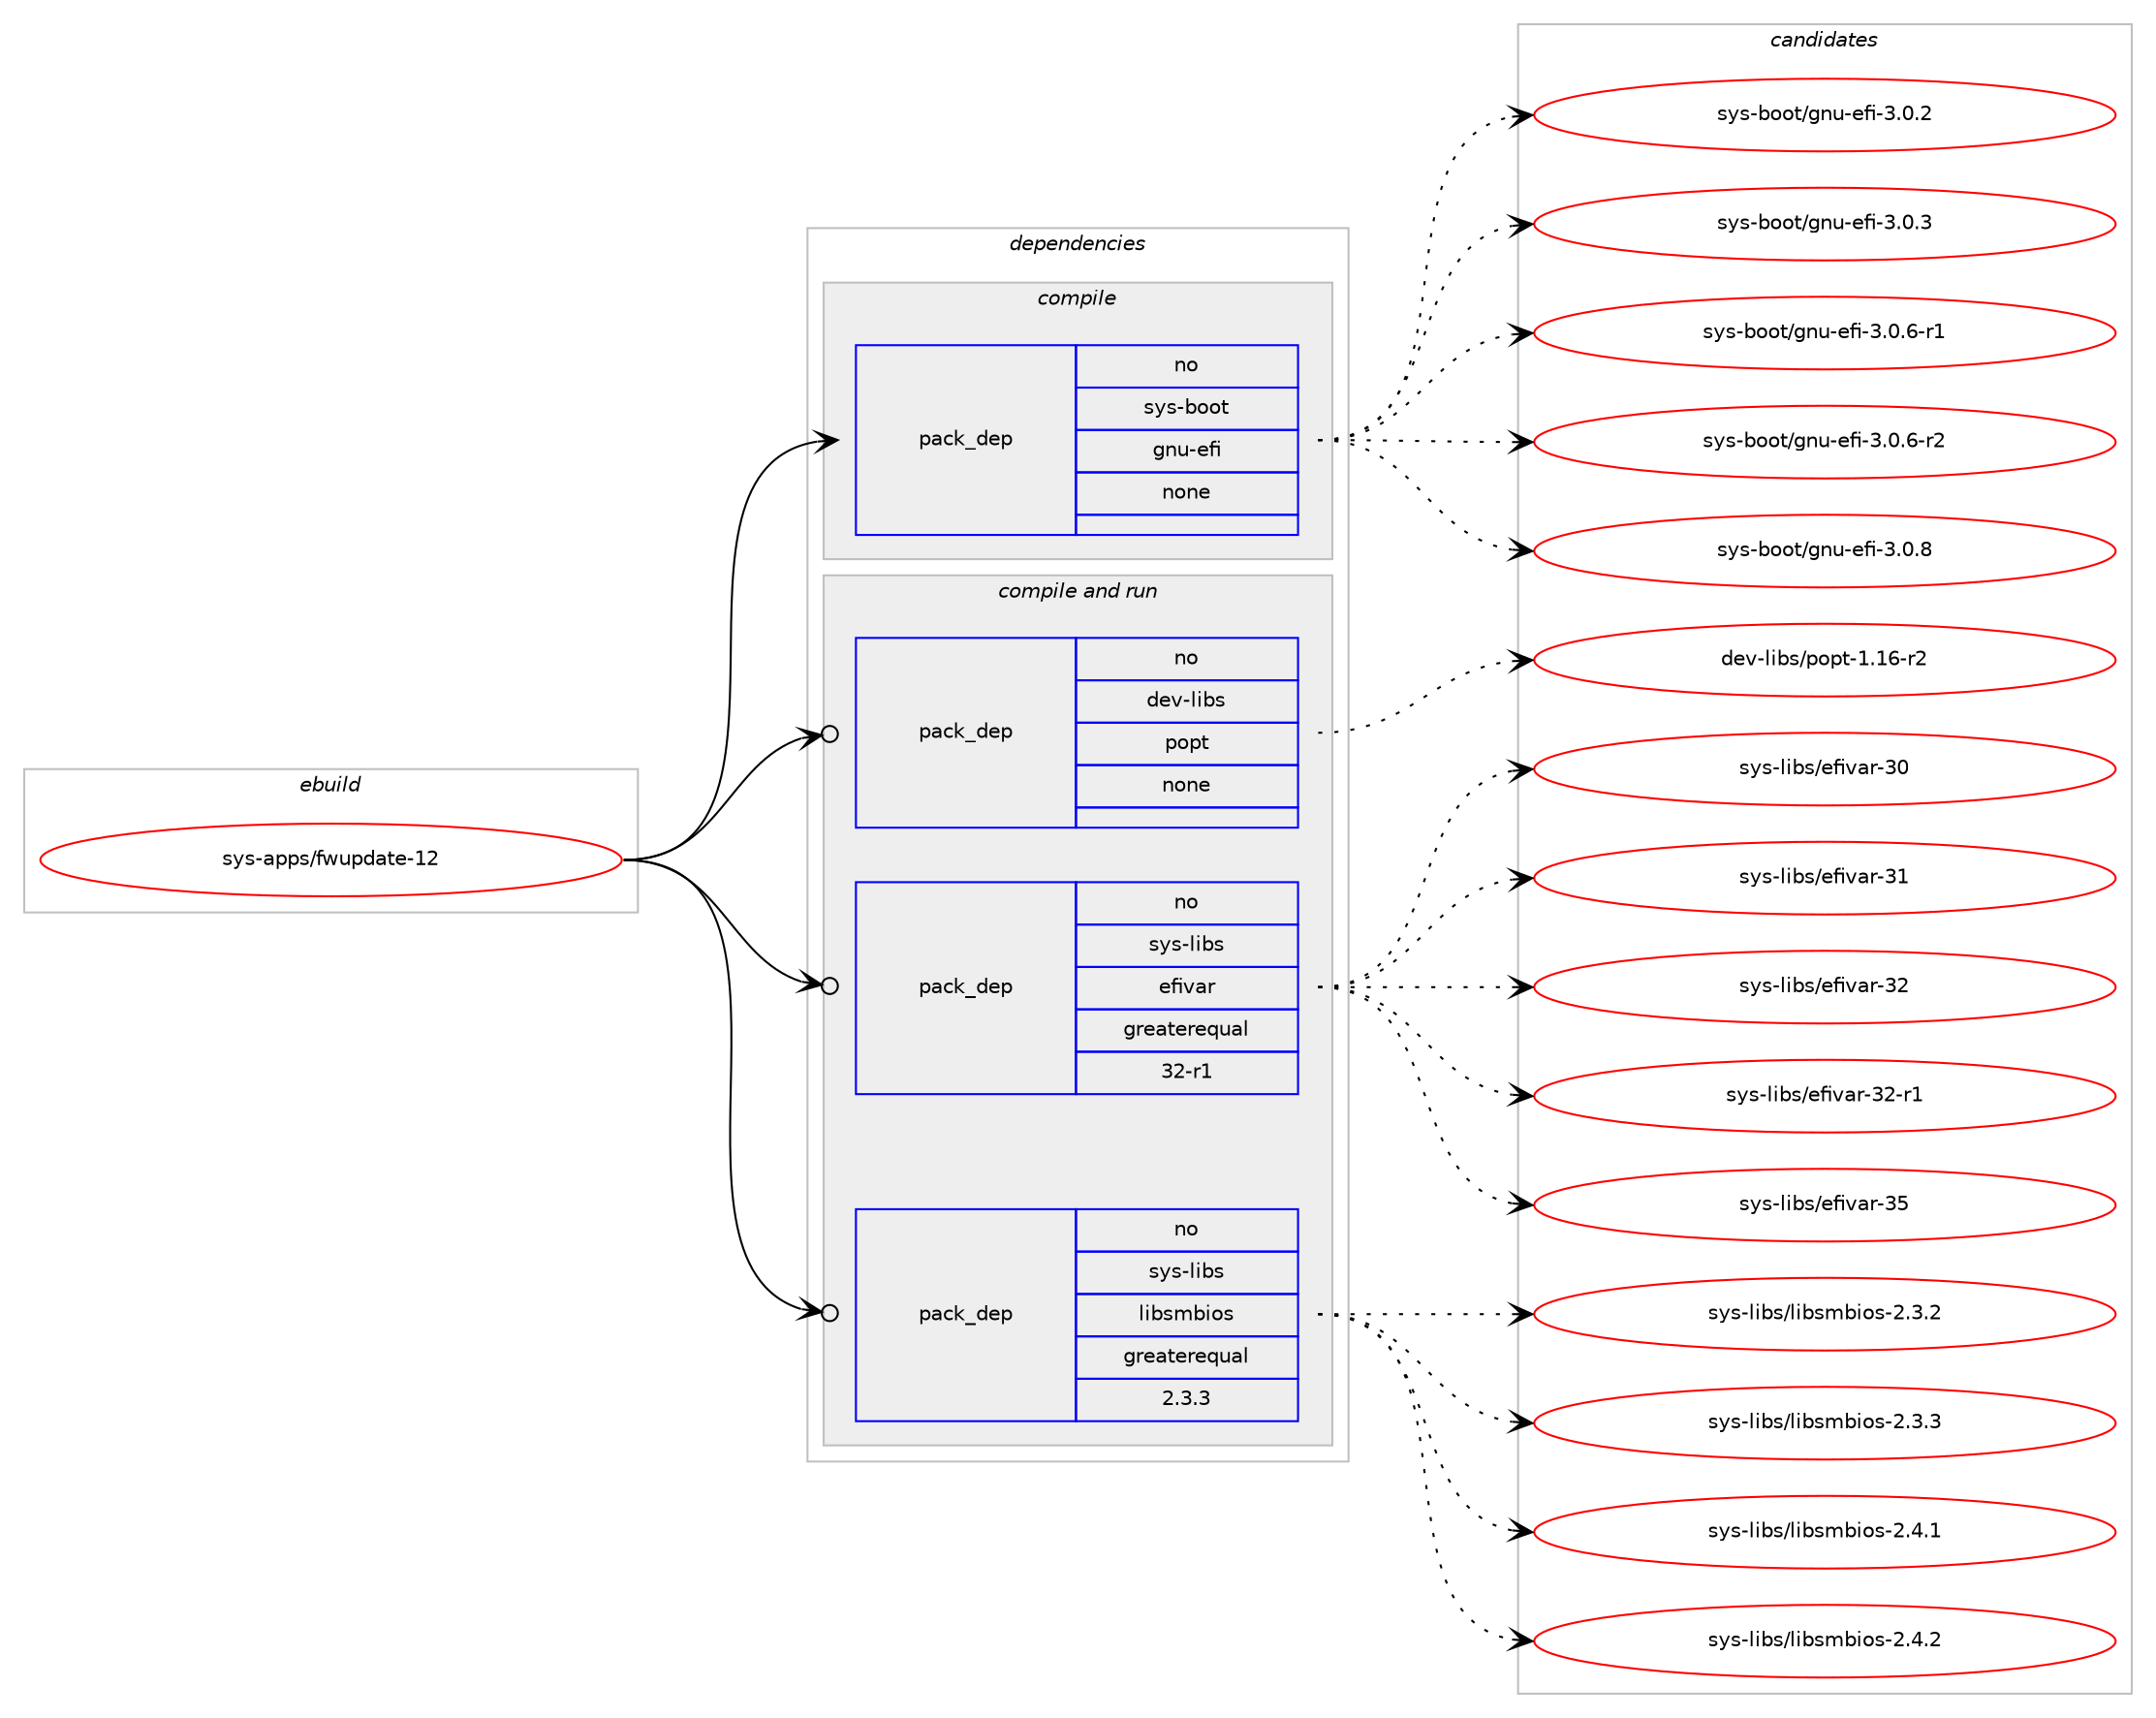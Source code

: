 digraph prolog {

# *************
# Graph options
# *************

newrank=true;
concentrate=true;
compound=true;
graph [rankdir=LR,fontname=Helvetica,fontsize=10,ranksep=1.5];#, ranksep=2.5, nodesep=0.2];
edge  [arrowhead=vee];
node  [fontname=Helvetica,fontsize=10];

# **********
# The ebuild
# **********

subgraph cluster_leftcol {
color=gray;
rank=same;
label=<<i>ebuild</i>>;
id [label="sys-apps/fwupdate-12", color=red, width=4, href="../sys-apps/fwupdate-12.svg"];
}

# ****************
# The dependencies
# ****************

subgraph cluster_midcol {
color=gray;
label=<<i>dependencies</i>>;
subgraph cluster_compile {
fillcolor="#eeeeee";
style=filled;
label=<<i>compile</i>>;
subgraph pack2060 {
dependency2476 [label=<<TABLE BORDER="0" CELLBORDER="1" CELLSPACING="0" CELLPADDING="4" WIDTH="220"><TR><TD ROWSPAN="6" CELLPADDING="30">pack_dep</TD></TR><TR><TD WIDTH="110">no</TD></TR><TR><TD>sys-boot</TD></TR><TR><TD>gnu-efi</TD></TR><TR><TD>none</TD></TR><TR><TD></TD></TR></TABLE>>, shape=none, color=blue];
}
id:e -> dependency2476:w [weight=20,style="solid",arrowhead="vee"];
}
subgraph cluster_compileandrun {
fillcolor="#eeeeee";
style=filled;
label=<<i>compile and run</i>>;
subgraph pack2061 {
dependency2477 [label=<<TABLE BORDER="0" CELLBORDER="1" CELLSPACING="0" CELLPADDING="4" WIDTH="220"><TR><TD ROWSPAN="6" CELLPADDING="30">pack_dep</TD></TR><TR><TD WIDTH="110">no</TD></TR><TR><TD>dev-libs</TD></TR><TR><TD>popt</TD></TR><TR><TD>none</TD></TR><TR><TD></TD></TR></TABLE>>, shape=none, color=blue];
}
id:e -> dependency2477:w [weight=20,style="solid",arrowhead="odotvee"];
subgraph pack2062 {
dependency2478 [label=<<TABLE BORDER="0" CELLBORDER="1" CELLSPACING="0" CELLPADDING="4" WIDTH="220"><TR><TD ROWSPAN="6" CELLPADDING="30">pack_dep</TD></TR><TR><TD WIDTH="110">no</TD></TR><TR><TD>sys-libs</TD></TR><TR><TD>efivar</TD></TR><TR><TD>greaterequal</TD></TR><TR><TD>32-r1</TD></TR></TABLE>>, shape=none, color=blue];
}
id:e -> dependency2478:w [weight=20,style="solid",arrowhead="odotvee"];
subgraph pack2063 {
dependency2479 [label=<<TABLE BORDER="0" CELLBORDER="1" CELLSPACING="0" CELLPADDING="4" WIDTH="220"><TR><TD ROWSPAN="6" CELLPADDING="30">pack_dep</TD></TR><TR><TD WIDTH="110">no</TD></TR><TR><TD>sys-libs</TD></TR><TR><TD>libsmbios</TD></TR><TR><TD>greaterequal</TD></TR><TR><TD>2.3.3</TD></TR></TABLE>>, shape=none, color=blue];
}
id:e -> dependency2479:w [weight=20,style="solid",arrowhead="odotvee"];
}
subgraph cluster_run {
fillcolor="#eeeeee";
style=filled;
label=<<i>run</i>>;
}
}

# **************
# The candidates
# **************

subgraph cluster_choices {
rank=same;
color=gray;
label=<<i>candidates</i>>;

subgraph choice2060 {
color=black;
nodesep=1;
choice11512111545981111111164710311011745101102105455146484650 [label="sys-boot/gnu-efi-3.0.2", color=red, width=4,href="../sys-boot/gnu-efi-3.0.2.svg"];
choice11512111545981111111164710311011745101102105455146484651 [label="sys-boot/gnu-efi-3.0.3", color=red, width=4,href="../sys-boot/gnu-efi-3.0.3.svg"];
choice115121115459811111111647103110117451011021054551464846544511449 [label="sys-boot/gnu-efi-3.0.6-r1", color=red, width=4,href="../sys-boot/gnu-efi-3.0.6-r1.svg"];
choice115121115459811111111647103110117451011021054551464846544511450 [label="sys-boot/gnu-efi-3.0.6-r2", color=red, width=4,href="../sys-boot/gnu-efi-3.0.6-r2.svg"];
choice11512111545981111111164710311011745101102105455146484656 [label="sys-boot/gnu-efi-3.0.8", color=red, width=4,href="../sys-boot/gnu-efi-3.0.8.svg"];
dependency2476:e -> choice11512111545981111111164710311011745101102105455146484650:w [style=dotted,weight="100"];
dependency2476:e -> choice11512111545981111111164710311011745101102105455146484651:w [style=dotted,weight="100"];
dependency2476:e -> choice115121115459811111111647103110117451011021054551464846544511449:w [style=dotted,weight="100"];
dependency2476:e -> choice115121115459811111111647103110117451011021054551464846544511450:w [style=dotted,weight="100"];
dependency2476:e -> choice11512111545981111111164710311011745101102105455146484656:w [style=dotted,weight="100"];
}
subgraph choice2061 {
color=black;
nodesep=1;
choice10010111845108105981154711211111211645494649544511450 [label="dev-libs/popt-1.16-r2", color=red, width=4,href="../dev-libs/popt-1.16-r2.svg"];
dependency2477:e -> choice10010111845108105981154711211111211645494649544511450:w [style=dotted,weight="100"];
}
subgraph choice2062 {
color=black;
nodesep=1;
choice11512111545108105981154710110210511897114455148 [label="sys-libs/efivar-30", color=red, width=4,href="../sys-libs/efivar-30.svg"];
choice11512111545108105981154710110210511897114455149 [label="sys-libs/efivar-31", color=red, width=4,href="../sys-libs/efivar-31.svg"];
choice11512111545108105981154710110210511897114455150 [label="sys-libs/efivar-32", color=red, width=4,href="../sys-libs/efivar-32.svg"];
choice115121115451081059811547101102105118971144551504511449 [label="sys-libs/efivar-32-r1", color=red, width=4,href="../sys-libs/efivar-32-r1.svg"];
choice11512111545108105981154710110210511897114455153 [label="sys-libs/efivar-35", color=red, width=4,href="../sys-libs/efivar-35.svg"];
dependency2478:e -> choice11512111545108105981154710110210511897114455148:w [style=dotted,weight="100"];
dependency2478:e -> choice11512111545108105981154710110210511897114455149:w [style=dotted,weight="100"];
dependency2478:e -> choice11512111545108105981154710110210511897114455150:w [style=dotted,weight="100"];
dependency2478:e -> choice115121115451081059811547101102105118971144551504511449:w [style=dotted,weight="100"];
dependency2478:e -> choice11512111545108105981154710110210511897114455153:w [style=dotted,weight="100"];
}
subgraph choice2063 {
color=black;
nodesep=1;
choice1151211154510810598115471081059811510998105111115455046514650 [label="sys-libs/libsmbios-2.3.2", color=red, width=4,href="../sys-libs/libsmbios-2.3.2.svg"];
choice1151211154510810598115471081059811510998105111115455046514651 [label="sys-libs/libsmbios-2.3.3", color=red, width=4,href="../sys-libs/libsmbios-2.3.3.svg"];
choice1151211154510810598115471081059811510998105111115455046524649 [label="sys-libs/libsmbios-2.4.1", color=red, width=4,href="../sys-libs/libsmbios-2.4.1.svg"];
choice1151211154510810598115471081059811510998105111115455046524650 [label="sys-libs/libsmbios-2.4.2", color=red, width=4,href="../sys-libs/libsmbios-2.4.2.svg"];
dependency2479:e -> choice1151211154510810598115471081059811510998105111115455046514650:w [style=dotted,weight="100"];
dependency2479:e -> choice1151211154510810598115471081059811510998105111115455046514651:w [style=dotted,weight="100"];
dependency2479:e -> choice1151211154510810598115471081059811510998105111115455046524649:w [style=dotted,weight="100"];
dependency2479:e -> choice1151211154510810598115471081059811510998105111115455046524650:w [style=dotted,weight="100"];
}
}

}
